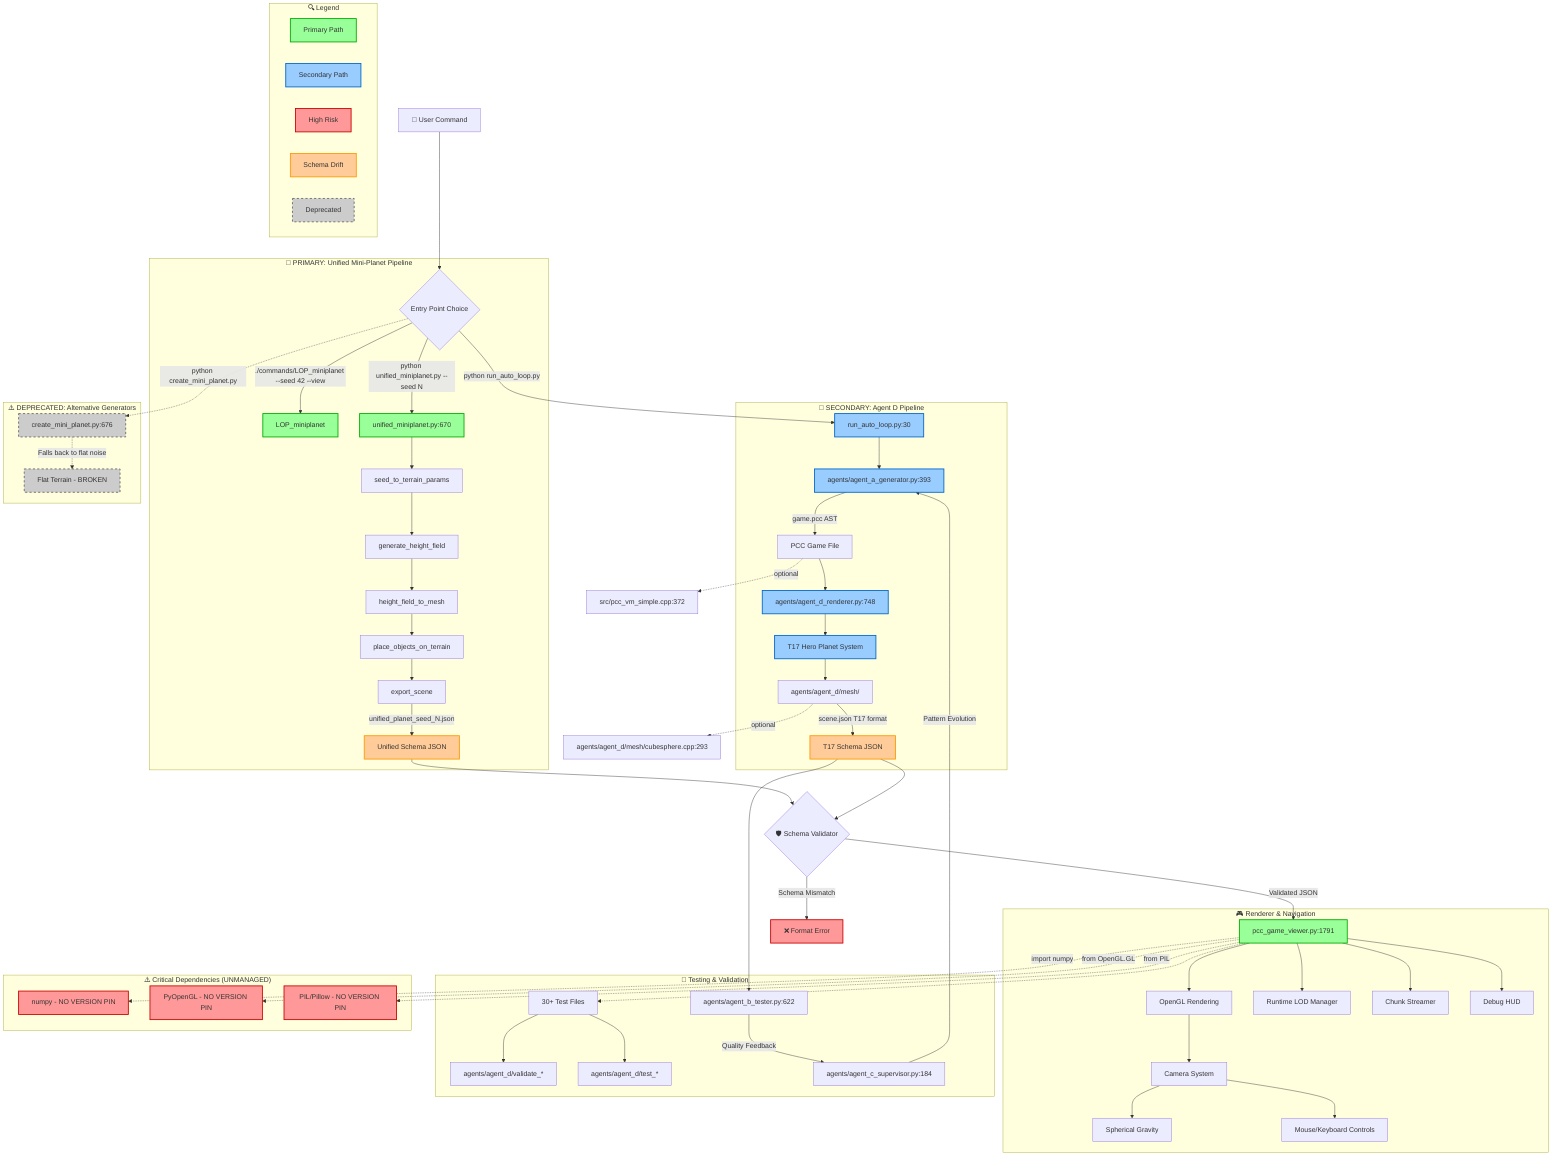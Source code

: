 graph TB
    %% Legend
    subgraph Legend[" 🔍 Legend "]
        L1[Primary Path]:::primary
        L2[Secondary Path]:::secondary  
        L3[High Risk]:::risk
        L4[Schema Drift]:::schema
        L5[Deprecated]:::deprecated
    end

    %% User Entry Points
    User[👤 User Command] --> CLI{Entry Point Choice}
    
    %% PRIMARY PATH - Unified Mini-Planet System
    subgraph Primary[" 🚀 PRIMARY: Unified Mini-Planet Pipeline "]
        CLI -->|./commands/LOP_miniplanet --seed 42 --view| LOP[LOP_miniplanet]
        CLI -->|python unified_miniplanet.py --seed N| UMP[unified_miniplanet.py:670]
        
        UMP --> S2T[seed_to_terrain_params]
        S2T --> HF[generate_height_field]  
        HF --> M2M[height_field_to_mesh]
        M2M --> OBJ[place_objects_on_terrain]
        OBJ --> EXP[export_scene]
        EXP -->|unified_planet_seed_N.json| JSON1[Unified Schema JSON]
    end
    
    %% SECONDARY PATH - Agent Evolution System  
    subgraph Secondary[" 🤖 SECONDARY: Agent D Pipeline "]
        CLI -->|python run_auto_loop.py| AUTO[run_auto_loop.py:30]
        AUTO --> AGEN[agents/agent_a_generator.py:393]
        AGEN -->|game.pcc AST| PCC[PCC Game File]
        PCC --> AGD[agents/agent_d_renderer.py:748]
        AGD --> T17[T17 Hero Planet System]
        T17 --> MESH[agents/agent_d/mesh/]
        MESH -->|scene.json T17 format| JSON2[T17 Schema JSON]
    end
    
    %% DEPRECATED PATH
    subgraph Deprecated[" ⚠️ DEPRECATED: Alternative Generators "]
        CLI -.->|python create_mini_planet.py| CMP[create_mini_planet.py:676]:::deprecated
        CMP -.->|Falls back to flat noise| FLAT[Flat Terrain - BROKEN]:::deprecated
    end
    
    %% SCHEMA VALIDATION GATE (NEW)
    JSON1 --> VALIDATOR{🛡️ Schema Validator}
    JSON2 --> VALIDATOR
    VALIDATOR -->|Validated JSON| VIEWER
    VALIDATOR -->|Schema Mismatch| ERROR[❌ Format Error]
    
    %% RENDERER SUBSYSTEM
    subgraph Renderer[" 🎮 Renderer & Navigation "]
        VIEWER[pcc_game_viewer.py:1791]
        VIEWER --> OGL[OpenGL Rendering]
        VIEWER --> LOD[Runtime LOD Manager]
        VIEWER --> CHUNK[Chunk Streamer]  
        VIEWER --> HUD[Debug HUD]
        
        %% Navigation & Physics
        OGL --> CAM[Camera System]
        CAM --> GRAV[Spherical Gravity]
        CAM --> INPUT[Mouse/Keyboard Controls]
    end
    
    %% TESTING INFRASTRUCTURE
    subgraph Testing[" 🧪 Testing & Validation "]
        VIEWER -.-> TESTS[30+ Test Files]
        TESTS --> VALIDATE[agents/agent_d/validate_*]
        TESTS --> AGTEST[agents/agent_d/test_*]
        JSON2 --> AGENTB[agents/agent_b_tester.py:622]
        AGENTB -->|Quality Feedback| AGENTC[agents/agent_c_supervisor.py:184]
        AGENTC -->|Pattern Evolution| AGEN
    end
    
    %% UNMANAGED DEPENDENCIES (HIGH RISK)
    subgraph Dependencies[" ⚠️ Critical Dependencies (UNMANAGED) "]
        VIEWER -.->|import numpy| NPY[numpy - NO VERSION PIN]:::risk
        VIEWER -.->|from OpenGL.GL| GL[PyOpenGL - NO VERSION PIN]:::risk
        VIEWER -.->|from PIL| PIL[PIL/Pillow - NO VERSION PIN]:::risk
    end
    
    %% C++ COMPONENTS (OPTIONAL)
    PCC -.->|optional| VM[src/pcc_vm_simple.cpp:372]
    MESH -.->|optional| CUBE[agents/agent_d/mesh/cubesphere.cpp:293]
    
    %% Styling
    classDef primary fill:#99ff99,stroke:#00aa00,stroke-width:2px
    classDef secondary fill:#99ccff,stroke:#0066cc,stroke-width:2px
    classDef risk fill:#ff9999,stroke:#cc0000,stroke-width:2px
    classDef schema fill:#ffcc99,stroke:#ff9900,stroke-width:2px
    classDef deprecated fill:#cccccc,stroke:#666666,stroke-width:2px,stroke-dasharray: 5 5
    
    %% Apply styling
    class UMP,LOP,JSON1,VIEWER primary
    class AUTO,AGD,T17,JSON2,AGEN secondary
    class JSON1,JSON2 schema
    class NPY,GL,PIL,ERROR risk